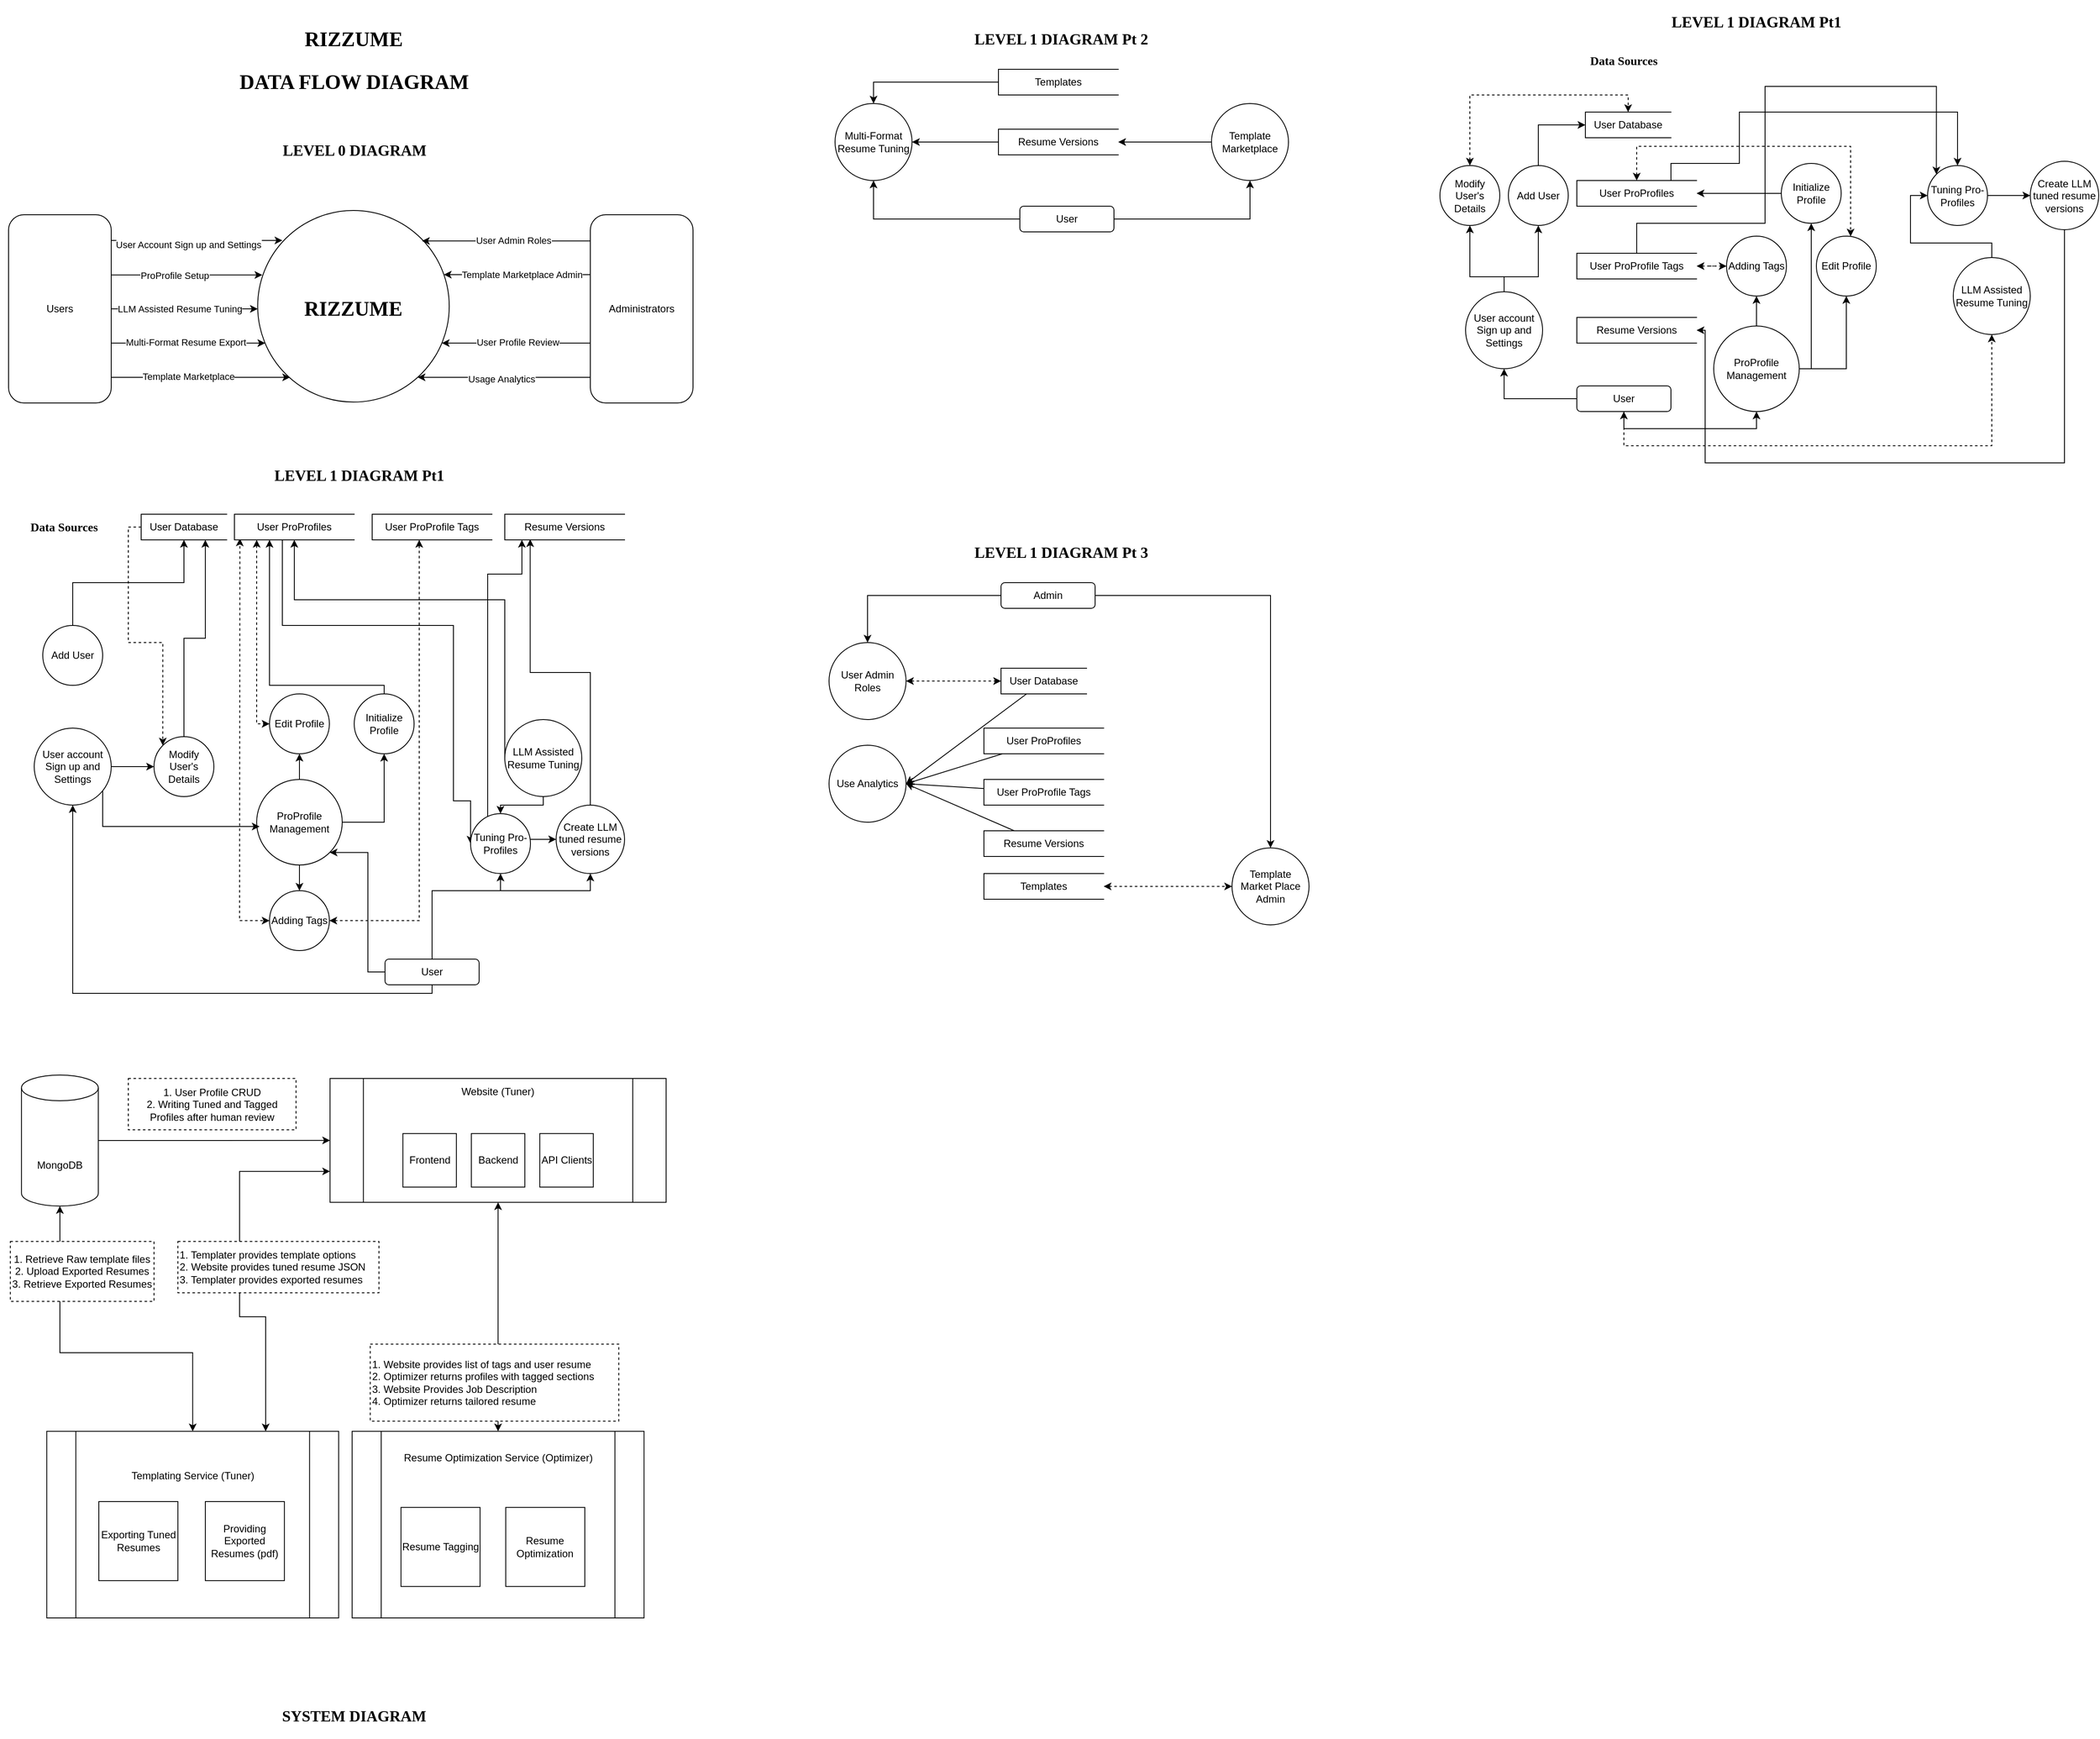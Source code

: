 <mxfile version="26.2.1">
  <diagram name="Page-1" id="mKPKOX54xG1sVrPRqSOk">
    <mxGraphModel dx="1519" dy="786" grid="1" gridSize="10" guides="1" tooltips="1" connect="1" arrows="1" fold="1" page="1" pageScale="1" pageWidth="827" pageHeight="1169" background="none" math="0" shadow="0">
      <root>
        <mxCell id="0" />
        <mxCell id="1" parent="0" />
        <mxCell id="oXPiVWxlWM9DNFQVzROF-1" value="&lt;h2&gt;LEVEL 0 DIAGRAM&lt;/h2&gt;" style="text;html=1;align=center;verticalAlign=middle;whiteSpace=wrap;rounded=0;fontFamily=Lucida Console;" parent="1" vertex="1">
          <mxGeometry x="308.5" y="160" width="211" height="30" as="geometry" />
        </mxCell>
        <mxCell id="oXPiVWxlWM9DNFQVzROF-2" value="&lt;h1&gt;RIZZUME&lt;/h1&gt;" style="text;html=1;align=center;verticalAlign=middle;whiteSpace=wrap;rounded=0;fontFamily=Lucida Console;" parent="1" vertex="1">
          <mxGeometry x="308" y="30" width="211" height="30" as="geometry" />
        </mxCell>
        <mxCell id="oXPiVWxlWM9DNFQVzROF-3" value="&lt;h1&gt;DATA FLOW DIAGRAM&lt;/h1&gt;" style="text;html=1;align=center;verticalAlign=middle;whiteSpace=wrap;rounded=0;fontFamily=Lucida Console;" parent="1" vertex="1">
          <mxGeometry x="278" y="80" width="272" height="30" as="geometry" />
        </mxCell>
        <mxCell id="oXPiVWxlWM9DNFQVzROF-6" value="" style="group" parent="1" vertex="1" connectable="0">
          <mxGeometry x="300" y="245" width="250" height="230" as="geometry" />
        </mxCell>
        <mxCell id="oXPiVWxlWM9DNFQVzROF-5" value="" style="ellipse;whiteSpace=wrap;html=1;aspect=fixed;" parent="oXPiVWxlWM9DNFQVzROF-6" vertex="1">
          <mxGeometry x="1.185" width="223.886" height="223.886" as="geometry" />
        </mxCell>
        <mxCell id="oXPiVWxlWM9DNFQVzROF-4" value="&lt;h1&gt;RIZZUME&lt;/h1&gt;" style="text;html=1;align=center;verticalAlign=middle;whiteSpace=wrap;rounded=0;fontFamily=Lucida Console;" parent="oXPiVWxlWM9DNFQVzROF-6" vertex="1">
          <mxGeometry x="57.19" y="98.57" width="111.87" height="32.86" as="geometry" />
        </mxCell>
        <mxCell id="oXPiVWxlWM9DNFQVzROF-27" style="edgeStyle=orthogonalEdgeStyle;rounded=0;orthogonalLoop=1;jettySize=auto;html=1;" parent="1" source="oXPiVWxlWM9DNFQVzROF-7" edge="1">
          <mxGeometry relative="1" as="geometry">
            <mxPoint x="310" y="400" as="targetPoint" />
            <Array as="points">
              <mxPoint x="130" y="400" />
              <mxPoint x="130" y="400" />
            </Array>
          </mxGeometry>
        </mxCell>
        <mxCell id="oXPiVWxlWM9DNFQVzROF-48" value="Multi-Format Resume Export" style="edgeLabel;html=1;align=center;verticalAlign=middle;resizable=0;points=[];" parent="oXPiVWxlWM9DNFQVzROF-27" vertex="1" connectable="0">
          <mxGeometry x="-0.034" y="1" relative="1" as="geometry">
            <mxPoint as="offset" />
          </mxGeometry>
        </mxCell>
        <mxCell id="oXPiVWxlWM9DNFQVzROF-32" style="edgeStyle=orthogonalEdgeStyle;rounded=0;orthogonalLoop=1;jettySize=auto;html=1;" parent="1" source="oXPiVWxlWM9DNFQVzROF-7" target="oXPiVWxlWM9DNFQVzROF-5" edge="1">
          <mxGeometry relative="1" as="geometry">
            <Array as="points">
              <mxPoint x="260" y="360" />
              <mxPoint x="260" y="360" />
            </Array>
          </mxGeometry>
        </mxCell>
        <mxCell id="oXPiVWxlWM9DNFQVzROF-47" value="LLM Assisted Resume Tuning" style="edgeLabel;html=1;align=center;verticalAlign=middle;resizable=0;points=[];" parent="oXPiVWxlWM9DNFQVzROF-32" vertex="1" connectable="0">
          <mxGeometry x="-0.212" y="-1" relative="1" as="geometry">
            <mxPoint x="12" y="-1" as="offset" />
          </mxGeometry>
        </mxCell>
        <mxCell id="oXPiVWxlWM9DNFQVzROF-34" style="edgeStyle=orthogonalEdgeStyle;rounded=0;orthogonalLoop=1;jettySize=auto;html=1;entryX=0.024;entryY=0.337;entryDx=0;entryDy=0;entryPerimeter=0;" parent="1" source="oXPiVWxlWM9DNFQVzROF-7" target="oXPiVWxlWM9DNFQVzROF-5" edge="1">
          <mxGeometry relative="1" as="geometry">
            <mxPoint x="300" y="360" as="targetPoint" />
            <Array as="points">
              <mxPoint x="307" y="320" />
            </Array>
          </mxGeometry>
        </mxCell>
        <mxCell id="oXPiVWxlWM9DNFQVzROF-46" value="ProProfile Setup" style="edgeLabel;html=1;align=center;verticalAlign=middle;resizable=0;points=[];" parent="oXPiVWxlWM9DNFQVzROF-34" vertex="1" connectable="0">
          <mxGeometry x="-0.163" relative="1" as="geometry">
            <mxPoint as="offset" />
          </mxGeometry>
        </mxCell>
        <mxCell id="oXPiVWxlWM9DNFQVzROF-35" style="edgeStyle=orthogonalEdgeStyle;rounded=0;orthogonalLoop=1;jettySize=auto;html=1;" parent="1" source="oXPiVWxlWM9DNFQVzROF-7" edge="1">
          <mxGeometry relative="1" as="geometry">
            <mxPoint x="330" y="280" as="targetPoint" />
            <Array as="points">
              <mxPoint x="130" y="280" />
              <mxPoint x="130" y="280" />
            </Array>
          </mxGeometry>
        </mxCell>
        <mxCell id="oXPiVWxlWM9DNFQVzROF-45" value="&lt;div&gt;&lt;br&gt;&lt;/div&gt;User Account Sign up and Settings" style="edgeLabel;html=1;align=center;verticalAlign=middle;resizable=0;points=[];" parent="oXPiVWxlWM9DNFQVzROF-35" vertex="1" connectable="0">
          <mxGeometry x="-0.313" y="2" relative="1" as="geometry">
            <mxPoint x="21" as="offset" />
          </mxGeometry>
        </mxCell>
        <mxCell id="oXPiVWxlWM9DNFQVzROF-7" value="Users" style="rounded=1;whiteSpace=wrap;html=1;" parent="1" vertex="1">
          <mxGeometry x="10" y="250" width="120" height="220" as="geometry" />
        </mxCell>
        <mxCell id="oXPiVWxlWM9DNFQVzROF-37" style="edgeStyle=orthogonalEdgeStyle;rounded=0;orthogonalLoop=1;jettySize=auto;html=1;" parent="1" source="oXPiVWxlWM9DNFQVzROF-8" target="oXPiVWxlWM9DNFQVzROF-5" edge="1">
          <mxGeometry relative="1" as="geometry">
            <Array as="points">
              <mxPoint x="610" y="440" />
              <mxPoint x="610" y="440" />
            </Array>
          </mxGeometry>
        </mxCell>
        <mxCell id="oXPiVWxlWM9DNFQVzROF-52" value="Usage Analytics" style="edgeLabel;html=1;align=center;verticalAlign=middle;resizable=0;points=[];" parent="oXPiVWxlWM9DNFQVzROF-37" vertex="1" connectable="0">
          <mxGeometry x="0.029" y="2" relative="1" as="geometry">
            <mxPoint as="offset" />
          </mxGeometry>
        </mxCell>
        <mxCell id="oXPiVWxlWM9DNFQVzROF-38" style="edgeStyle=orthogonalEdgeStyle;rounded=0;orthogonalLoop=1;jettySize=auto;html=1;" parent="1" source="oXPiVWxlWM9DNFQVzROF-8" target="oXPiVWxlWM9DNFQVzROF-5" edge="1">
          <mxGeometry relative="1" as="geometry">
            <Array as="points">
              <mxPoint x="580" y="320" />
              <mxPoint x="580" y="320" />
            </Array>
          </mxGeometry>
        </mxCell>
        <mxCell id="oXPiVWxlWM9DNFQVzROF-51" value="Template Marketplace Admin" style="edgeLabel;html=1;align=center;verticalAlign=middle;resizable=0;points=[];" parent="oXPiVWxlWM9DNFQVzROF-38" vertex="1" connectable="0">
          <mxGeometry x="0.086" relative="1" as="geometry">
            <mxPoint x="13" as="offset" />
          </mxGeometry>
        </mxCell>
        <mxCell id="oXPiVWxlWM9DNFQVzROF-39" style="edgeStyle=orthogonalEdgeStyle;rounded=0;orthogonalLoop=1;jettySize=auto;html=1;" parent="1" source="oXPiVWxlWM9DNFQVzROF-8" target="oXPiVWxlWM9DNFQVzROF-5" edge="1">
          <mxGeometry relative="1" as="geometry">
            <Array as="points">
              <mxPoint x="580" y="400" />
              <mxPoint x="580" y="400" />
            </Array>
          </mxGeometry>
        </mxCell>
        <mxCell id="oXPiVWxlWM9DNFQVzROF-53" value="User Profile Review" style="edgeLabel;html=1;align=center;verticalAlign=middle;resizable=0;points=[];" parent="oXPiVWxlWM9DNFQVzROF-39" vertex="1" connectable="0">
          <mxGeometry x="-0.022" y="-1" relative="1" as="geometry">
            <mxPoint as="offset" />
          </mxGeometry>
        </mxCell>
        <mxCell id="oXPiVWxlWM9DNFQVzROF-42" style="edgeStyle=orthogonalEdgeStyle;rounded=0;orthogonalLoop=1;jettySize=auto;html=1;entryX=0.858;entryY=0.159;entryDx=0;entryDy=0;entryPerimeter=0;" parent="1" source="oXPiVWxlWM9DNFQVzROF-8" target="oXPiVWxlWM9DNFQVzROF-5" edge="1">
          <mxGeometry relative="1" as="geometry">
            <Array as="points">
              <mxPoint x="583" y="281" />
            </Array>
          </mxGeometry>
        </mxCell>
        <mxCell id="oXPiVWxlWM9DNFQVzROF-50" value="User Admin Roles" style="edgeLabel;html=1;align=center;verticalAlign=middle;resizable=0;points=[];" parent="oXPiVWxlWM9DNFQVzROF-42" vertex="1" connectable="0">
          <mxGeometry x="-0.086" y="-1" relative="1" as="geometry">
            <mxPoint as="offset" />
          </mxGeometry>
        </mxCell>
        <mxCell id="oXPiVWxlWM9DNFQVzROF-8" value="Administrators" style="rounded=1;whiteSpace=wrap;html=1;" parent="1" vertex="1">
          <mxGeometry x="690" y="250" width="120" height="220" as="geometry" />
        </mxCell>
        <mxCell id="oXPiVWxlWM9DNFQVzROF-44" style="edgeStyle=orthogonalEdgeStyle;rounded=0;orthogonalLoop=1;jettySize=auto;html=1;entryX=0.169;entryY=0.871;entryDx=0;entryDy=0;entryPerimeter=0;" parent="1" source="oXPiVWxlWM9DNFQVzROF-7" target="oXPiVWxlWM9DNFQVzROF-5" edge="1">
          <mxGeometry relative="1" as="geometry">
            <Array as="points">
              <mxPoint x="130" y="440" />
              <mxPoint x="130" y="440" />
            </Array>
          </mxGeometry>
        </mxCell>
        <mxCell id="oXPiVWxlWM9DNFQVzROF-49" value="Template Marketplace" style="edgeLabel;html=1;align=center;verticalAlign=middle;resizable=0;points=[];" parent="oXPiVWxlWM9DNFQVzROF-44" vertex="1" connectable="0">
          <mxGeometry x="-0.146" y="1" relative="1" as="geometry">
            <mxPoint as="offset" />
          </mxGeometry>
        </mxCell>
        <mxCell id="oXPiVWxlWM9DNFQVzROF-54" value="&lt;h2&gt;LEVEL 1 DIAGRAM Pt1&lt;/h2&gt;" style="text;html=1;align=center;verticalAlign=middle;whiteSpace=wrap;rounded=0;fontFamily=Lucida Console;" parent="1" vertex="1">
          <mxGeometry x="300" y="540" width="240" height="30" as="geometry" />
        </mxCell>
        <mxCell id="iDiEvsZZlQ8KxW4KMv1J-35" style="edgeStyle=orthogonalEdgeStyle;rounded=0;orthogonalLoop=1;jettySize=auto;html=1;entryX=0;entryY=0;entryDx=0;entryDy=0;dashed=1;" parent="1" source="iDiEvsZZlQ8KxW4KMv1J-4" target="iDiEvsZZlQ8KxW4KMv1J-31" edge="1">
          <mxGeometry relative="1" as="geometry">
            <Array as="points">
              <mxPoint x="150" y="615" />
              <mxPoint x="150" y="750" />
              <mxPoint x="190" y="750" />
            </Array>
          </mxGeometry>
        </mxCell>
        <mxCell id="iDiEvsZZlQ8KxW4KMv1J-4" value="User Database" style="html=1;dashed=0;whiteSpace=wrap;shape=partialRectangle;right=0;" parent="1" vertex="1">
          <mxGeometry x="165" y="600" width="100" height="30" as="geometry" />
        </mxCell>
        <mxCell id="iDiEvsZZlQ8KxW4KMv1J-45" style="edgeStyle=orthogonalEdgeStyle;rounded=0;orthogonalLoop=1;jettySize=auto;html=1;startArrow=classic;startFill=1;dashed=1;" parent="1" source="iDiEvsZZlQ8KxW4KMv1J-5" target="iDiEvsZZlQ8KxW4KMv1J-41" edge="1">
          <mxGeometry relative="1" as="geometry">
            <Array as="points">
              <mxPoint x="300" y="845" />
            </Array>
          </mxGeometry>
        </mxCell>
        <mxCell id="iDiEvsZZlQ8KxW4KMv1J-52" style="edgeStyle=orthogonalEdgeStyle;rounded=0;orthogonalLoop=1;jettySize=auto;html=1;entryX=0;entryY=0.5;entryDx=0;entryDy=0;dashed=1;exitX=0.046;exitY=0.946;exitDx=0;exitDy=0;exitPerimeter=0;startArrow=classic;startFill=1;" parent="1" source="iDiEvsZZlQ8KxW4KMv1J-5" target="iDiEvsZZlQ8KxW4KMv1J-49" edge="1">
          <mxGeometry relative="1" as="geometry">
            <mxPoint x="299.68" y="630.0" as="sourcePoint" />
            <mxPoint x="325" y="1073.8" as="targetPoint" />
            <Array as="points">
              <mxPoint x="280" y="630" />
              <mxPoint x="280" y="1075" />
            </Array>
          </mxGeometry>
        </mxCell>
        <mxCell id="iDiEvsZZlQ8KxW4KMv1J-62" style="edgeStyle=orthogonalEdgeStyle;rounded=0;orthogonalLoop=1;jettySize=auto;html=1;entryX=0;entryY=0.5;entryDx=0;entryDy=0;startArrow=none;startFill=0;" parent="1" source="iDiEvsZZlQ8KxW4KMv1J-5" target="iDiEvsZZlQ8KxW4KMv1J-54" edge="1">
          <mxGeometry relative="1" as="geometry">
            <Array as="points">
              <mxPoint x="330" y="730" />
              <mxPoint x="530" y="730" />
              <mxPoint x="530" y="935" />
            </Array>
          </mxGeometry>
        </mxCell>
        <mxCell id="iDiEvsZZlQ8KxW4KMv1J-5" value="User ProProfiles" style="html=1;dashed=0;whiteSpace=wrap;shape=partialRectangle;right=0;" parent="1" vertex="1">
          <mxGeometry x="274" y="600" width="140" height="30" as="geometry" />
        </mxCell>
        <mxCell id="iDiEvsZZlQ8KxW4KMv1J-6" value="Resume Versions" style="html=1;dashed=0;whiteSpace=wrap;shape=partialRectangle;right=0;" parent="1" vertex="1">
          <mxGeometry x="590" y="600" width="140" height="30" as="geometry" />
        </mxCell>
        <mxCell id="iDiEvsZZlQ8KxW4KMv1J-83" style="edgeStyle=orthogonalEdgeStyle;rounded=0;orthogonalLoop=1;jettySize=auto;html=1;entryX=0.5;entryY=0;entryDx=0;entryDy=0;" parent="1" source="iDiEvsZZlQ8KxW4KMv1J-7" target="iDiEvsZZlQ8KxW4KMv1J-12" edge="1">
          <mxGeometry relative="1" as="geometry" />
        </mxCell>
        <mxCell id="iDiEvsZZlQ8KxW4KMv1J-7" value="Templates" style="html=1;dashed=0;whiteSpace=wrap;shape=partialRectangle;right=0;" parent="1" vertex="1">
          <mxGeometry x="1167" y="80" width="140" height="30" as="geometry" />
        </mxCell>
        <mxCell id="iDiEvsZZlQ8KxW4KMv1J-8" value="&lt;h3&gt;&lt;font face=&quot;Lucida Console&quot;&gt;Data Sources&lt;/font&gt;&lt;/h3&gt;" style="text;html=1;align=center;verticalAlign=middle;whiteSpace=wrap;rounded=0;" parent="1" vertex="1">
          <mxGeometry y="585" width="150" height="60" as="geometry" />
        </mxCell>
        <mxCell id="iDiEvsZZlQ8KxW4KMv1J-34" style="edgeStyle=orthogonalEdgeStyle;rounded=0;orthogonalLoop=1;jettySize=auto;html=1;entryX=0;entryY=0.5;entryDx=0;entryDy=0;" parent="1" source="iDiEvsZZlQ8KxW4KMv1J-9" target="iDiEvsZZlQ8KxW4KMv1J-31" edge="1">
          <mxGeometry relative="1" as="geometry" />
        </mxCell>
        <mxCell id="iDiEvsZZlQ8KxW4KMv1J-9" value="User account Sign up and Settings" style="ellipse;whiteSpace=wrap;html=1;aspect=fixed;" parent="1" vertex="1">
          <mxGeometry x="40" y="850" width="90" height="90" as="geometry" />
        </mxCell>
        <mxCell id="iDiEvsZZlQ8KxW4KMv1J-43" style="edgeStyle=orthogonalEdgeStyle;rounded=0;orthogonalLoop=1;jettySize=auto;html=1;entryX=0.5;entryY=1;entryDx=0;entryDy=0;" parent="1" source="iDiEvsZZlQ8KxW4KMv1J-10" target="iDiEvsZZlQ8KxW4KMv1J-41" edge="1">
          <mxGeometry relative="1" as="geometry" />
        </mxCell>
        <mxCell id="iDiEvsZZlQ8KxW4KMv1J-44" style="edgeStyle=orthogonalEdgeStyle;rounded=0;orthogonalLoop=1;jettySize=auto;html=1;entryX=0.5;entryY=1;entryDx=0;entryDy=0;" parent="1" source="iDiEvsZZlQ8KxW4KMv1J-10" target="iDiEvsZZlQ8KxW4KMv1J-42" edge="1">
          <mxGeometry relative="1" as="geometry" />
        </mxCell>
        <mxCell id="iDiEvsZZlQ8KxW4KMv1J-50" style="edgeStyle=orthogonalEdgeStyle;rounded=0;orthogonalLoop=1;jettySize=auto;html=1;entryX=0.5;entryY=0;entryDx=0;entryDy=0;" parent="1" source="iDiEvsZZlQ8KxW4KMv1J-10" target="iDiEvsZZlQ8KxW4KMv1J-49" edge="1">
          <mxGeometry relative="1" as="geometry" />
        </mxCell>
        <mxCell id="iDiEvsZZlQ8KxW4KMv1J-10" value="ProProfile Management" style="ellipse;whiteSpace=wrap;html=1;aspect=fixed;" parent="1" vertex="1">
          <mxGeometry x="300" y="910" width="100" height="100" as="geometry" />
        </mxCell>
        <mxCell id="iDiEvsZZlQ8KxW4KMv1J-60" style="edgeStyle=orthogonalEdgeStyle;rounded=0;orthogonalLoop=1;jettySize=auto;html=1;" parent="1" source="iDiEvsZZlQ8KxW4KMv1J-11" target="iDiEvsZZlQ8KxW4KMv1J-54" edge="1">
          <mxGeometry relative="1" as="geometry">
            <Array as="points">
              <mxPoint x="635" y="940" />
              <mxPoint x="585" y="940" />
            </Array>
          </mxGeometry>
        </mxCell>
        <mxCell id="iDiEvsZZlQ8KxW4KMv1J-11" value="LLM Assisted Resume Tuning" style="ellipse;whiteSpace=wrap;html=1;aspect=fixed;" parent="1" vertex="1">
          <mxGeometry x="590" y="840" width="90" height="90" as="geometry" />
        </mxCell>
        <mxCell id="iDiEvsZZlQ8KxW4KMv1J-12" value="Multi-Format Resume Tuning" style="ellipse;whiteSpace=wrap;html=1;aspect=fixed;" parent="1" vertex="1">
          <mxGeometry x="976" y="120" width="90" height="90" as="geometry" />
        </mxCell>
        <mxCell id="iDiEvsZZlQ8KxW4KMv1J-13" value="Template Marketplace" style="ellipse;whiteSpace=wrap;html=1;aspect=fixed;" parent="1" vertex="1">
          <mxGeometry x="1416" y="120" width="90" height="90" as="geometry" />
        </mxCell>
        <mxCell id="iDiEvsZZlQ8KxW4KMv1J-29" style="edgeStyle=orthogonalEdgeStyle;rounded=0;orthogonalLoop=1;jettySize=auto;html=1;entryX=0.5;entryY=1;entryDx=0;entryDy=0;" parent="1" source="iDiEvsZZlQ8KxW4KMv1J-14" target="iDiEvsZZlQ8KxW4KMv1J-9" edge="1">
          <mxGeometry relative="1" as="geometry">
            <Array as="points">
              <mxPoint x="505" y="1160" />
              <mxPoint x="85" y="1160" />
            </Array>
          </mxGeometry>
        </mxCell>
        <mxCell id="iDiEvsZZlQ8KxW4KMv1J-56" style="edgeStyle=orthogonalEdgeStyle;rounded=0;orthogonalLoop=1;jettySize=auto;html=1;entryX=1;entryY=1;entryDx=0;entryDy=0;" parent="1" source="iDiEvsZZlQ8KxW4KMv1J-14" target="iDiEvsZZlQ8KxW4KMv1J-10" edge="1">
          <mxGeometry relative="1" as="geometry">
            <Array as="points">
              <mxPoint x="430" y="1135" />
              <mxPoint x="430" y="995" />
            </Array>
          </mxGeometry>
        </mxCell>
        <mxCell id="iDiEvsZZlQ8KxW4KMv1J-57" style="edgeStyle=orthogonalEdgeStyle;rounded=0;orthogonalLoop=1;jettySize=auto;html=1;entryX=0.5;entryY=1;entryDx=0;entryDy=0;" parent="1" source="iDiEvsZZlQ8KxW4KMv1J-14" target="iDiEvsZZlQ8KxW4KMv1J-54" edge="1">
          <mxGeometry relative="1" as="geometry">
            <Array as="points">
              <mxPoint x="505" y="1040" />
              <mxPoint x="585" y="1040" />
            </Array>
          </mxGeometry>
        </mxCell>
        <mxCell id="iDiEvsZZlQ8KxW4KMv1J-58" style="edgeStyle=orthogonalEdgeStyle;rounded=0;orthogonalLoop=1;jettySize=auto;html=1;entryX=0.5;entryY=1;entryDx=0;entryDy=0;" parent="1" source="iDiEvsZZlQ8KxW4KMv1J-14" target="iDiEvsZZlQ8KxW4KMv1J-55" edge="1">
          <mxGeometry relative="1" as="geometry">
            <Array as="points">
              <mxPoint x="505" y="1040" />
              <mxPoint x="690" y="1040" />
            </Array>
          </mxGeometry>
        </mxCell>
        <mxCell id="iDiEvsZZlQ8KxW4KMv1J-14" value="User" style="rounded=1;whiteSpace=wrap;html=1;" parent="1" vertex="1">
          <mxGeometry x="450" y="1120" width="110" height="30" as="geometry" />
        </mxCell>
        <mxCell id="iDiEvsZZlQ8KxW4KMv1J-33" style="edgeStyle=orthogonalEdgeStyle;rounded=0;orthogonalLoop=1;jettySize=auto;html=1;" parent="1" source="iDiEvsZZlQ8KxW4KMv1J-30" target="iDiEvsZZlQ8KxW4KMv1J-4" edge="1">
          <mxGeometry relative="1" as="geometry">
            <Array as="points">
              <mxPoint x="85" y="680" />
              <mxPoint x="215" y="680" />
            </Array>
          </mxGeometry>
        </mxCell>
        <mxCell id="iDiEvsZZlQ8KxW4KMv1J-30" value="Add User" style="ellipse;whiteSpace=wrap;html=1;aspect=fixed;" parent="1" vertex="1">
          <mxGeometry x="50" y="730" width="70" height="70" as="geometry" />
        </mxCell>
        <mxCell id="iDiEvsZZlQ8KxW4KMv1J-36" style="edgeStyle=orthogonalEdgeStyle;rounded=0;orthogonalLoop=1;jettySize=auto;html=1;entryX=0.75;entryY=1;entryDx=0;entryDy=0;" parent="1" source="iDiEvsZZlQ8KxW4KMv1J-31" target="iDiEvsZZlQ8KxW4KMv1J-4" edge="1">
          <mxGeometry relative="1" as="geometry" />
        </mxCell>
        <mxCell id="iDiEvsZZlQ8KxW4KMv1J-31" value="Modify User&#39;s Details" style="ellipse;whiteSpace=wrap;html=1;aspect=fixed;" parent="1" vertex="1">
          <mxGeometry x="180" y="860" width="70" height="70" as="geometry" />
        </mxCell>
        <mxCell id="iDiEvsZZlQ8KxW4KMv1J-40" style="edgeStyle=orthogonalEdgeStyle;rounded=0;orthogonalLoop=1;jettySize=auto;html=1;entryX=0.034;entryY=0.55;entryDx=0;entryDy=0;entryPerimeter=0;" parent="1" source="iDiEvsZZlQ8KxW4KMv1J-9" target="iDiEvsZZlQ8KxW4KMv1J-10" edge="1">
          <mxGeometry relative="1" as="geometry">
            <Array as="points">
              <mxPoint x="120" y="965" />
            </Array>
          </mxGeometry>
        </mxCell>
        <mxCell id="iDiEvsZZlQ8KxW4KMv1J-41" value="Edit Profile" style="ellipse;whiteSpace=wrap;html=1;aspect=fixed;" parent="1" vertex="1">
          <mxGeometry x="315" y="810" width="70" height="70" as="geometry" />
        </mxCell>
        <mxCell id="iDiEvsZZlQ8KxW4KMv1J-42" value="Initialize Profile" style="ellipse;whiteSpace=wrap;html=1;aspect=fixed;" parent="1" vertex="1">
          <mxGeometry x="414" y="810" width="70" height="70" as="geometry" />
        </mxCell>
        <mxCell id="iDiEvsZZlQ8KxW4KMv1J-48" value="User ProProfile Tags" style="html=1;dashed=0;whiteSpace=wrap;shape=partialRectangle;right=0;" parent="1" vertex="1">
          <mxGeometry x="435" y="600" width="140" height="30" as="geometry" />
        </mxCell>
        <mxCell id="iDiEvsZZlQ8KxW4KMv1J-51" style="edgeStyle=orthogonalEdgeStyle;rounded=0;orthogonalLoop=1;jettySize=auto;html=1;startArrow=classic;startFill=1;endArrow=classic;endFill=1;dashed=1;" parent="1" source="iDiEvsZZlQ8KxW4KMv1J-49" target="iDiEvsZZlQ8KxW4KMv1J-48" edge="1">
          <mxGeometry relative="1" as="geometry">
            <Array as="points">
              <mxPoint x="490" y="1075" />
            </Array>
          </mxGeometry>
        </mxCell>
        <mxCell id="iDiEvsZZlQ8KxW4KMv1J-49" value="Adding Tags" style="ellipse;whiteSpace=wrap;html=1;aspect=fixed;" parent="1" vertex="1">
          <mxGeometry x="315" y="1040" width="70" height="70" as="geometry" />
        </mxCell>
        <mxCell id="iDiEvsZZlQ8KxW4KMv1J-68" style="edgeStyle=orthogonalEdgeStyle;rounded=0;orthogonalLoop=1;jettySize=auto;html=1;" parent="1" source="iDiEvsZZlQ8KxW4KMv1J-54" edge="1">
          <mxGeometry relative="1" as="geometry">
            <mxPoint x="610" y="630" as="targetPoint" />
            <Array as="points">
              <mxPoint x="570" y="670" />
              <mxPoint x="610" y="670" />
              <mxPoint x="610" y="630" />
            </Array>
          </mxGeometry>
        </mxCell>
        <mxCell id="iDiEvsZZlQ8KxW4KMv1J-71" style="edgeStyle=orthogonalEdgeStyle;rounded=0;orthogonalLoop=1;jettySize=auto;html=1;entryX=0;entryY=0.5;entryDx=0;entryDy=0;" parent="1" source="iDiEvsZZlQ8KxW4KMv1J-54" target="iDiEvsZZlQ8KxW4KMv1J-55" edge="1">
          <mxGeometry relative="1" as="geometry">
            <Array as="points">
              <mxPoint x="630" y="980" />
              <mxPoint x="630" y="980" />
            </Array>
          </mxGeometry>
        </mxCell>
        <mxCell id="iDiEvsZZlQ8KxW4KMv1J-54" value="Tuning Pro-Profiles" style="ellipse;whiteSpace=wrap;html=1;aspect=fixed;" parent="1" vertex="1">
          <mxGeometry x="550" y="950" width="70" height="70" as="geometry" />
        </mxCell>
        <mxCell id="iDiEvsZZlQ8KxW4KMv1J-55" value="Create LLM tuned resume versions" style="ellipse;whiteSpace=wrap;html=1;aspect=fixed;" parent="1" vertex="1">
          <mxGeometry x="650" y="940" width="80" height="80" as="geometry" />
        </mxCell>
        <mxCell id="iDiEvsZZlQ8KxW4KMv1J-59" style="edgeStyle=orthogonalEdgeStyle;rounded=0;orthogonalLoop=1;jettySize=auto;html=1;entryX=0.5;entryY=1;entryDx=0;entryDy=0;" parent="1" source="iDiEvsZZlQ8KxW4KMv1J-11" target="iDiEvsZZlQ8KxW4KMv1J-5" edge="1">
          <mxGeometry relative="1" as="geometry">
            <Array as="points">
              <mxPoint x="590" y="700" />
              <mxPoint x="344" y="700" />
            </Array>
          </mxGeometry>
        </mxCell>
        <mxCell id="iDiEvsZZlQ8KxW4KMv1J-64" style="edgeStyle=orthogonalEdgeStyle;rounded=0;orthogonalLoop=1;jettySize=auto;html=1;entryX=0.189;entryY=1.016;entryDx=0;entryDy=0;entryPerimeter=0;exitX=0.5;exitY=0;exitDx=0;exitDy=0;" parent="1" source="iDiEvsZZlQ8KxW4KMv1J-42" edge="1">
          <mxGeometry relative="1" as="geometry">
            <mxPoint x="463.54" y="809.52" as="sourcePoint" />
            <mxPoint x="315.0" y="630" as="targetPoint" />
            <Array as="points">
              <mxPoint x="449" y="800" />
              <mxPoint x="315" y="800" />
            </Array>
          </mxGeometry>
        </mxCell>
        <mxCell id="iDiEvsZZlQ8KxW4KMv1J-74" style="edgeStyle=orthogonalEdgeStyle;rounded=0;orthogonalLoop=1;jettySize=auto;html=1;entryX=0.212;entryY=0.976;entryDx=0;entryDy=0;entryPerimeter=0;" parent="1" source="iDiEvsZZlQ8KxW4KMv1J-55" target="iDiEvsZZlQ8KxW4KMv1J-6" edge="1">
          <mxGeometry relative="1" as="geometry" />
        </mxCell>
        <mxCell id="iDiEvsZZlQ8KxW4KMv1J-82" style="edgeStyle=orthogonalEdgeStyle;rounded=0;orthogonalLoop=1;jettySize=auto;html=1;exitX=0;exitY=0.5;exitDx=0;exitDy=0;" parent="1" source="iDiEvsZZlQ8KxW4KMv1J-78" target="iDiEvsZZlQ8KxW4KMv1J-12" edge="1">
          <mxGeometry relative="1" as="geometry" />
        </mxCell>
        <mxCell id="iDiEvsZZlQ8KxW4KMv1J-78" value="Resume Versions" style="html=1;dashed=0;whiteSpace=wrap;shape=partialRectangle;right=0;" parent="1" vertex="1">
          <mxGeometry x="1167" y="150" width="140" height="30" as="geometry" />
        </mxCell>
        <mxCell id="iDiEvsZZlQ8KxW4KMv1J-85" style="edgeStyle=orthogonalEdgeStyle;rounded=0;orthogonalLoop=1;jettySize=auto;html=1;entryX=0.5;entryY=1;entryDx=0;entryDy=0;" parent="1" source="iDiEvsZZlQ8KxW4KMv1J-80" target="iDiEvsZZlQ8KxW4KMv1J-13" edge="1">
          <mxGeometry relative="1" as="geometry" />
        </mxCell>
        <mxCell id="iDiEvsZZlQ8KxW4KMv1J-86" style="edgeStyle=orthogonalEdgeStyle;rounded=0;orthogonalLoop=1;jettySize=auto;html=1;" parent="1" source="iDiEvsZZlQ8KxW4KMv1J-80" target="iDiEvsZZlQ8KxW4KMv1J-12" edge="1">
          <mxGeometry relative="1" as="geometry" />
        </mxCell>
        <mxCell id="iDiEvsZZlQ8KxW4KMv1J-80" value="User" style="rounded=1;whiteSpace=wrap;html=1;" parent="1" vertex="1">
          <mxGeometry x="1192" y="240" width="110" height="30" as="geometry" />
        </mxCell>
        <mxCell id="iDiEvsZZlQ8KxW4KMv1J-84" style="edgeStyle=orthogonalEdgeStyle;rounded=0;orthogonalLoop=1;jettySize=auto;html=1;entryX=1;entryY=0.5;entryDx=0;entryDy=0;" parent="1" source="iDiEvsZZlQ8KxW4KMv1J-13" target="iDiEvsZZlQ8KxW4KMv1J-78" edge="1">
          <mxGeometry relative="1" as="geometry">
            <mxPoint x="1291" y="190" as="targetPoint" />
          </mxGeometry>
        </mxCell>
        <mxCell id="iDiEvsZZlQ8KxW4KMv1J-119" style="edgeStyle=orthogonalEdgeStyle;rounded=0;orthogonalLoop=1;jettySize=auto;html=1;entryX=0.5;entryY=0;entryDx=0;entryDy=0;" parent="1" source="iDiEvsZZlQ8KxW4KMv1J-88" target="iDiEvsZZlQ8KxW4KMv1J-94" edge="1">
          <mxGeometry relative="1" as="geometry" />
        </mxCell>
        <mxCell id="iDiEvsZZlQ8KxW4KMv1J-128" style="edgeStyle=orthogonalEdgeStyle;rounded=0;orthogonalLoop=1;jettySize=auto;html=1;entryX=0.5;entryY=0;entryDx=0;entryDy=0;" parent="1" source="iDiEvsZZlQ8KxW4KMv1J-88" target="iDiEvsZZlQ8KxW4KMv1J-97" edge="1">
          <mxGeometry relative="1" as="geometry" />
        </mxCell>
        <mxCell id="iDiEvsZZlQ8KxW4KMv1J-88" value="Admin" style="rounded=1;whiteSpace=wrap;html=1;" parent="1" vertex="1">
          <mxGeometry x="1170" y="680" width="110" height="30" as="geometry" />
        </mxCell>
        <mxCell id="iDiEvsZZlQ8KxW4KMv1J-124" style="rounded=0;orthogonalLoop=1;jettySize=auto;html=1;entryX=1;entryY=0.5;entryDx=0;entryDy=0;" parent="1" source="iDiEvsZZlQ8KxW4KMv1J-89" target="iDiEvsZZlQ8KxW4KMv1J-99" edge="1">
          <mxGeometry relative="1" as="geometry" />
        </mxCell>
        <mxCell id="iDiEvsZZlQ8KxW4KMv1J-89" value="User Database" style="html=1;dashed=0;whiteSpace=wrap;shape=partialRectangle;right=0;" parent="1" vertex="1">
          <mxGeometry x="1170" y="780" width="100" height="30" as="geometry" />
        </mxCell>
        <mxCell id="iDiEvsZZlQ8KxW4KMv1J-121" style="rounded=0;orthogonalLoop=1;jettySize=auto;html=1;entryX=1;entryY=0.5;entryDx=0;entryDy=0;" parent="1" source="iDiEvsZZlQ8KxW4KMv1J-90" target="iDiEvsZZlQ8KxW4KMv1J-99" edge="1">
          <mxGeometry relative="1" as="geometry" />
        </mxCell>
        <mxCell id="iDiEvsZZlQ8KxW4KMv1J-90" value="User ProProfiles" style="html=1;dashed=0;whiteSpace=wrap;shape=partialRectangle;right=0;" parent="1" vertex="1">
          <mxGeometry x="1150" y="850" width="140" height="30" as="geometry" />
        </mxCell>
        <mxCell id="iDiEvsZZlQ8KxW4KMv1J-123" style="rounded=0;orthogonalLoop=1;jettySize=auto;html=1;entryX=1;entryY=0.5;entryDx=0;entryDy=0;" parent="1" source="iDiEvsZZlQ8KxW4KMv1J-91" target="iDiEvsZZlQ8KxW4KMv1J-99" edge="1">
          <mxGeometry relative="1" as="geometry" />
        </mxCell>
        <mxCell id="iDiEvsZZlQ8KxW4KMv1J-91" value="Resume Versions" style="html=1;dashed=0;whiteSpace=wrap;shape=partialRectangle;right=0;" parent="1" vertex="1">
          <mxGeometry x="1150" y="970" width="140" height="30" as="geometry" />
        </mxCell>
        <mxCell id="iDiEvsZZlQ8KxW4KMv1J-122" style="rounded=0;orthogonalLoop=1;jettySize=auto;html=1;entryX=1;entryY=0.5;entryDx=0;entryDy=0;" parent="1" source="iDiEvsZZlQ8KxW4KMv1J-92" target="iDiEvsZZlQ8KxW4KMv1J-99" edge="1">
          <mxGeometry relative="1" as="geometry" />
        </mxCell>
        <mxCell id="iDiEvsZZlQ8KxW4KMv1J-92" value="User ProProfile Tags" style="html=1;dashed=0;whiteSpace=wrap;shape=partialRectangle;right=0;" parent="1" vertex="1">
          <mxGeometry x="1150" y="910" width="140" height="30" as="geometry" />
        </mxCell>
        <mxCell id="iDiEvsZZlQ8KxW4KMv1J-120" style="edgeStyle=orthogonalEdgeStyle;rounded=0;orthogonalLoop=1;jettySize=auto;html=1;entryX=0;entryY=0.5;entryDx=0;entryDy=0;startArrow=classic;startFill=1;dashed=1;" parent="1" source="iDiEvsZZlQ8KxW4KMv1J-94" target="iDiEvsZZlQ8KxW4KMv1J-89" edge="1">
          <mxGeometry relative="1" as="geometry" />
        </mxCell>
        <mxCell id="iDiEvsZZlQ8KxW4KMv1J-94" value="User Admin Roles" style="ellipse;whiteSpace=wrap;html=1;aspect=fixed;" parent="1" vertex="1">
          <mxGeometry x="969" y="750" width="90" height="90" as="geometry" />
        </mxCell>
        <mxCell id="iDiEvsZZlQ8KxW4KMv1J-97" value="Template Market Place Admin" style="ellipse;whiteSpace=wrap;html=1;aspect=fixed;" parent="1" vertex="1">
          <mxGeometry x="1440" y="990" width="90" height="90" as="geometry" />
        </mxCell>
        <mxCell id="iDiEvsZZlQ8KxW4KMv1J-99" value="Use Analytics" style="ellipse;whiteSpace=wrap;html=1;aspect=fixed;" parent="1" vertex="1">
          <mxGeometry x="969" y="870" width="90" height="90" as="geometry" />
        </mxCell>
        <mxCell id="iDiEvsZZlQ8KxW4KMv1J-114" value="&lt;h2&gt;LEVEL 1 DIAGRAM Pt 2&lt;/h2&gt;" style="text;html=1;align=center;verticalAlign=middle;whiteSpace=wrap;rounded=0;fontFamily=Lucida Console;" parent="1" vertex="1">
          <mxGeometry x="1108" y="30" width="265" height="30" as="geometry" />
        </mxCell>
        <mxCell id="iDiEvsZZlQ8KxW4KMv1J-115" value="&lt;h2&gt;LEVEL 1 DIAGRAM Pt 3&lt;/h2&gt;" style="text;html=1;align=center;verticalAlign=middle;whiteSpace=wrap;rounded=0;fontFamily=Lucida Console;" parent="1" vertex="1">
          <mxGeometry x="1108" y="630" width="265" height="30" as="geometry" />
        </mxCell>
        <mxCell id="iDiEvsZZlQ8KxW4KMv1J-129" style="edgeStyle=orthogonalEdgeStyle;rounded=0;orthogonalLoop=1;jettySize=auto;html=1;dashed=1;startArrow=classic;startFill=1;" parent="1" source="iDiEvsZZlQ8KxW4KMv1J-125" target="iDiEvsZZlQ8KxW4KMv1J-97" edge="1">
          <mxGeometry relative="1" as="geometry" />
        </mxCell>
        <mxCell id="iDiEvsZZlQ8KxW4KMv1J-125" value="Templates" style="html=1;dashed=0;whiteSpace=wrap;shape=partialRectangle;right=0;" parent="1" vertex="1">
          <mxGeometry x="1150" y="1020" width="140" height="30" as="geometry" />
        </mxCell>
        <mxCell id="iDiEvsZZlQ8KxW4KMv1J-171" value="User Database" style="html=1;dashed=0;whiteSpace=wrap;shape=partialRectangle;right=0;" parent="1" vertex="1">
          <mxGeometry x="1853" y="130" width="100" height="30" as="geometry" />
        </mxCell>
        <mxCell id="iDiEvsZZlQ8KxW4KMv1J-199" style="edgeStyle=orthogonalEdgeStyle;rounded=0;orthogonalLoop=1;jettySize=auto;html=1;entryX=0;entryY=0.5;entryDx=0;entryDy=0;endArrow=none;endFill=0;startArrow=classic;startFill=1;" parent="1" source="iDiEvsZZlQ8KxW4KMv1J-172" target="iDiEvsZZlQ8KxW4KMv1J-187" edge="1">
          <mxGeometry relative="1" as="geometry" />
        </mxCell>
        <mxCell id="iDiEvsZZlQ8KxW4KMv1J-202" style="edgeStyle=orthogonalEdgeStyle;rounded=0;orthogonalLoop=1;jettySize=auto;html=1;dashed=1;startArrow=classic;startFill=1;" parent="1" source="iDiEvsZZlQ8KxW4KMv1J-172" target="iDiEvsZZlQ8KxW4KMv1J-186" edge="1">
          <mxGeometry relative="1" as="geometry">
            <Array as="points">
              <mxPoint x="1913" y="170" />
              <mxPoint x="2163" y="170" />
            </Array>
          </mxGeometry>
        </mxCell>
        <mxCell id="iDiEvsZZlQ8KxW4KMv1J-209" style="edgeStyle=orthogonalEdgeStyle;rounded=0;orthogonalLoop=1;jettySize=auto;html=1;" parent="1" source="iDiEvsZZlQ8KxW4KMv1J-172" target="iDiEvsZZlQ8KxW4KMv1J-205" edge="1">
          <mxGeometry relative="1" as="geometry">
            <Array as="points">
              <mxPoint x="1953" y="190" />
              <mxPoint x="2033" y="190" />
              <mxPoint x="2033" y="130" />
              <mxPoint x="2288" y="130" />
            </Array>
          </mxGeometry>
        </mxCell>
        <mxCell id="iDiEvsZZlQ8KxW4KMv1J-172" value="User ProProfiles" style="html=1;dashed=0;whiteSpace=wrap;shape=partialRectangle;right=0;" parent="1" vertex="1">
          <mxGeometry x="1843" y="210" width="140" height="30" as="geometry" />
        </mxCell>
        <mxCell id="iDiEvsZZlQ8KxW4KMv1J-173" value="Resume Versions" style="html=1;dashed=0;whiteSpace=wrap;shape=partialRectangle;right=0;" parent="1" vertex="1">
          <mxGeometry x="1843" y="370" width="140" height="30" as="geometry" />
        </mxCell>
        <mxCell id="iDiEvsZZlQ8KxW4KMv1J-198" value="" style="edgeStyle=orthogonalEdgeStyle;rounded=0;orthogonalLoop=1;jettySize=auto;html=1;dashed=1;startArrow=classic;startFill=1;" parent="1" source="iDiEvsZZlQ8KxW4KMv1J-174" target="iDiEvsZZlQ8KxW4KMv1J-188" edge="1">
          <mxGeometry relative="1" as="geometry" />
        </mxCell>
        <mxCell id="iDiEvsZZlQ8KxW4KMv1J-212" style="edgeStyle=orthogonalEdgeStyle;rounded=0;orthogonalLoop=1;jettySize=auto;html=1;entryX=0;entryY=0;entryDx=0;entryDy=0;" parent="1" source="iDiEvsZZlQ8KxW4KMv1J-174" target="iDiEvsZZlQ8KxW4KMv1J-205" edge="1">
          <mxGeometry relative="1" as="geometry">
            <Array as="points">
              <mxPoint x="1913" y="260" />
              <mxPoint x="2063" y="260" />
              <mxPoint x="2063" y="100" />
              <mxPoint x="2263" y="100" />
            </Array>
          </mxGeometry>
        </mxCell>
        <mxCell id="iDiEvsZZlQ8KxW4KMv1J-174" value="User ProProfile Tags" style="html=1;dashed=0;whiteSpace=wrap;shape=partialRectangle;right=0;" parent="1" vertex="1">
          <mxGeometry x="1843" y="295" width="140" height="30" as="geometry" />
        </mxCell>
        <mxCell id="iDiEvsZZlQ8KxW4KMv1J-176" value="&lt;h3&gt;&lt;font face=&quot;Lucida Console&quot;&gt;Data Sources&lt;/font&gt;&lt;/h3&gt;" style="text;html=1;align=center;verticalAlign=middle;whiteSpace=wrap;rounded=0;" parent="1" vertex="1">
          <mxGeometry x="1823" y="40" width="150" height="60" as="geometry" />
        </mxCell>
        <mxCell id="iDiEvsZZlQ8KxW4KMv1J-190" style="edgeStyle=orthogonalEdgeStyle;rounded=0;orthogonalLoop=1;jettySize=auto;html=1;" parent="1" source="iDiEvsZZlQ8KxW4KMv1J-178" target="iDiEvsZZlQ8KxW4KMv1J-182" edge="1">
          <mxGeometry relative="1" as="geometry" />
        </mxCell>
        <mxCell id="iDiEvsZZlQ8KxW4KMv1J-197" style="edgeStyle=orthogonalEdgeStyle;rounded=0;orthogonalLoop=1;jettySize=auto;html=1;entryX=0.5;entryY=1;entryDx=0;entryDy=0;" parent="1" source="iDiEvsZZlQ8KxW4KMv1J-178" target="iDiEvsZZlQ8KxW4KMv1J-185" edge="1">
          <mxGeometry relative="1" as="geometry">
            <Array as="points">
              <mxPoint x="1898" y="500" />
              <mxPoint x="2053" y="500" />
            </Array>
          </mxGeometry>
        </mxCell>
        <mxCell id="iDiEvsZZlQ8KxW4KMv1J-207" style="edgeStyle=orthogonalEdgeStyle;rounded=0;orthogonalLoop=1;jettySize=auto;html=1;entryX=0.5;entryY=1;entryDx=0;entryDy=0;dashed=1;startArrow=classic;startFill=1;" parent="1" source="iDiEvsZZlQ8KxW4KMv1J-178" target="iDiEvsZZlQ8KxW4KMv1J-204" edge="1">
          <mxGeometry relative="1" as="geometry">
            <Array as="points">
              <mxPoint x="1898" y="520" />
              <mxPoint x="2328" y="520" />
            </Array>
          </mxGeometry>
        </mxCell>
        <mxCell id="iDiEvsZZlQ8KxW4KMv1J-178" value="User" style="rounded=1;whiteSpace=wrap;html=1;" parent="1" vertex="1">
          <mxGeometry x="1843" y="450" width="110" height="30" as="geometry" />
        </mxCell>
        <mxCell id="iDiEvsZZlQ8KxW4KMv1J-191" value="" style="edgeStyle=orthogonalEdgeStyle;rounded=0;orthogonalLoop=1;jettySize=auto;html=1;" parent="1" source="iDiEvsZZlQ8KxW4KMv1J-182" target="iDiEvsZZlQ8KxW4KMv1J-183" edge="1">
          <mxGeometry relative="1" as="geometry">
            <Array as="points">
              <mxPoint x="1758" y="322.5" />
              <mxPoint x="1798" y="322.5" />
            </Array>
          </mxGeometry>
        </mxCell>
        <mxCell id="iDiEvsZZlQ8KxW4KMv1J-192" value="" style="edgeStyle=orthogonalEdgeStyle;rounded=0;orthogonalLoop=1;jettySize=auto;html=1;exitX=0.5;exitY=0;exitDx=0;exitDy=0;" parent="1" source="iDiEvsZZlQ8KxW4KMv1J-182" target="iDiEvsZZlQ8KxW4KMv1J-184" edge="1">
          <mxGeometry relative="1" as="geometry">
            <Array as="points">
              <mxPoint x="1758" y="322.5" />
              <mxPoint x="1718" y="322.5" />
            </Array>
          </mxGeometry>
        </mxCell>
        <mxCell id="iDiEvsZZlQ8KxW4KMv1J-182" value="User account Sign up and Settings" style="ellipse;whiteSpace=wrap;html=1;aspect=fixed;" parent="1" vertex="1">
          <mxGeometry x="1713" y="340" width="90" height="90" as="geometry" />
        </mxCell>
        <mxCell id="iDiEvsZZlQ8KxW4KMv1J-193" style="edgeStyle=orthogonalEdgeStyle;rounded=0;orthogonalLoop=1;jettySize=auto;html=1;entryX=0;entryY=0.5;entryDx=0;entryDy=0;" parent="1" source="iDiEvsZZlQ8KxW4KMv1J-183" target="iDiEvsZZlQ8KxW4KMv1J-171" edge="1">
          <mxGeometry relative="1" as="geometry">
            <Array as="points">
              <mxPoint x="1798" y="145" />
            </Array>
          </mxGeometry>
        </mxCell>
        <mxCell id="iDiEvsZZlQ8KxW4KMv1J-183" value="Add User" style="ellipse;whiteSpace=wrap;html=1;aspect=fixed;" parent="1" vertex="1">
          <mxGeometry x="1763" y="192.5" width="70" height="70" as="geometry" />
        </mxCell>
        <mxCell id="iDiEvsZZlQ8KxW4KMv1J-195" style="edgeStyle=orthogonalEdgeStyle;rounded=0;orthogonalLoop=1;jettySize=auto;html=1;entryX=0.5;entryY=0;entryDx=0;entryDy=0;startArrow=classic;startFill=1;dashed=1;" parent="1" source="iDiEvsZZlQ8KxW4KMv1J-184" target="iDiEvsZZlQ8KxW4KMv1J-171" edge="1">
          <mxGeometry relative="1" as="geometry">
            <Array as="points">
              <mxPoint x="1718" y="110" />
              <mxPoint x="1903" y="110" />
            </Array>
          </mxGeometry>
        </mxCell>
        <mxCell id="iDiEvsZZlQ8KxW4KMv1J-184" value="Modify User&#39;s Details" style="ellipse;whiteSpace=wrap;html=1;aspect=fixed;" parent="1" vertex="1">
          <mxGeometry x="1683" y="192.5" width="70" height="70" as="geometry" />
        </mxCell>
        <mxCell id="iDiEvsZZlQ8KxW4KMv1J-200" style="edgeStyle=orthogonalEdgeStyle;rounded=0;orthogonalLoop=1;jettySize=auto;html=1;entryX=0.5;entryY=1;entryDx=0;entryDy=0;" parent="1" source="iDiEvsZZlQ8KxW4KMv1J-185" target="iDiEvsZZlQ8KxW4KMv1J-187" edge="1">
          <mxGeometry relative="1" as="geometry">
            <Array as="points">
              <mxPoint x="2117" y="430" />
            </Array>
          </mxGeometry>
        </mxCell>
        <mxCell id="iDiEvsZZlQ8KxW4KMv1J-201" style="edgeStyle=orthogonalEdgeStyle;rounded=0;orthogonalLoop=1;jettySize=auto;html=1;entryX=0.5;entryY=1;entryDx=0;entryDy=0;" parent="1" source="iDiEvsZZlQ8KxW4KMv1J-185" target="iDiEvsZZlQ8KxW4KMv1J-186" edge="1">
          <mxGeometry relative="1" as="geometry" />
        </mxCell>
        <mxCell id="iDiEvsZZlQ8KxW4KMv1J-203" style="edgeStyle=orthogonalEdgeStyle;rounded=0;orthogonalLoop=1;jettySize=auto;html=1;entryX=0.5;entryY=1;entryDx=0;entryDy=0;" parent="1" source="iDiEvsZZlQ8KxW4KMv1J-185" target="iDiEvsZZlQ8KxW4KMv1J-188" edge="1">
          <mxGeometry relative="1" as="geometry">
            <Array as="points">
              <mxPoint x="2053" y="370" />
              <mxPoint x="2053" y="370" />
            </Array>
          </mxGeometry>
        </mxCell>
        <mxCell id="iDiEvsZZlQ8KxW4KMv1J-185" value="ProProfile Management" style="ellipse;whiteSpace=wrap;html=1;aspect=fixed;" parent="1" vertex="1">
          <mxGeometry x="2003" y="380" width="100" height="100" as="geometry" />
        </mxCell>
        <mxCell id="iDiEvsZZlQ8KxW4KMv1J-186" value="Edit Profile" style="ellipse;whiteSpace=wrap;html=1;aspect=fixed;" parent="1" vertex="1">
          <mxGeometry x="2123" y="275" width="70" height="70" as="geometry" />
        </mxCell>
        <mxCell id="iDiEvsZZlQ8KxW4KMv1J-187" value="Initialize Profile" style="ellipse;whiteSpace=wrap;html=1;aspect=fixed;" parent="1" vertex="1">
          <mxGeometry x="2082" y="190" width="70" height="70" as="geometry" />
        </mxCell>
        <mxCell id="iDiEvsZZlQ8KxW4KMv1J-188" value="Adding Tags" style="ellipse;whiteSpace=wrap;html=1;aspect=fixed;" parent="1" vertex="1">
          <mxGeometry x="2018" y="275" width="70" height="70" as="geometry" />
        </mxCell>
        <mxCell id="iDiEvsZZlQ8KxW4KMv1J-210" style="edgeStyle=orthogonalEdgeStyle;rounded=0;orthogonalLoop=1;jettySize=auto;html=1;entryX=0;entryY=0.5;entryDx=0;entryDy=0;" parent="1" source="iDiEvsZZlQ8KxW4KMv1J-204" target="iDiEvsZZlQ8KxW4KMv1J-205" edge="1">
          <mxGeometry relative="1" as="geometry">
            <Array as="points">
              <mxPoint x="2328" y="283" />
              <mxPoint x="2233" y="283" />
              <mxPoint x="2233" y="227" />
            </Array>
          </mxGeometry>
        </mxCell>
        <mxCell id="iDiEvsZZlQ8KxW4KMv1J-204" value="LLM Assisted Resume Tuning" style="ellipse;whiteSpace=wrap;html=1;aspect=fixed;" parent="1" vertex="1">
          <mxGeometry x="2283" y="300" width="90" height="90" as="geometry" />
        </mxCell>
        <mxCell id="iDiEvsZZlQ8KxW4KMv1J-211" style="edgeStyle=orthogonalEdgeStyle;rounded=0;orthogonalLoop=1;jettySize=auto;html=1;entryX=0;entryY=0.5;entryDx=0;entryDy=0;" parent="1" source="iDiEvsZZlQ8KxW4KMv1J-205" target="iDiEvsZZlQ8KxW4KMv1J-206" edge="1">
          <mxGeometry relative="1" as="geometry" />
        </mxCell>
        <mxCell id="iDiEvsZZlQ8KxW4KMv1J-205" value="Tuning Pro-Profiles" style="ellipse;whiteSpace=wrap;html=1;aspect=fixed;" parent="1" vertex="1">
          <mxGeometry x="2253" y="192.5" width="70" height="70" as="geometry" />
        </mxCell>
        <mxCell id="iDiEvsZZlQ8KxW4KMv1J-208" style="edgeStyle=orthogonalEdgeStyle;rounded=0;orthogonalLoop=1;jettySize=auto;html=1;entryX=1;entryY=0.5;entryDx=0;entryDy=0;" parent="1" source="iDiEvsZZlQ8KxW4KMv1J-206" target="iDiEvsZZlQ8KxW4KMv1J-173" edge="1">
          <mxGeometry relative="1" as="geometry">
            <Array as="points">
              <mxPoint x="2413" y="540" />
              <mxPoint x="1993" y="540" />
              <mxPoint x="1993" y="385" />
            </Array>
          </mxGeometry>
        </mxCell>
        <mxCell id="iDiEvsZZlQ8KxW4KMv1J-206" value="Create LLM tuned resume versions" style="ellipse;whiteSpace=wrap;html=1;aspect=fixed;" parent="1" vertex="1">
          <mxGeometry x="2373" y="187.5" width="80" height="80" as="geometry" />
        </mxCell>
        <mxCell id="iDiEvsZZlQ8KxW4KMv1J-213" value="&lt;h2&gt;LEVEL 1 DIAGRAM Pt1&lt;/h2&gt;" style="text;html=1;align=center;verticalAlign=middle;whiteSpace=wrap;rounded=0;fontFamily=Lucida Console;" parent="1" vertex="1">
          <mxGeometry x="1933" y="10" width="240" height="30" as="geometry" />
        </mxCell>
        <mxCell id="g8SQIHmQ-4bvyFIWQ4J3-1" value="&lt;h2&gt;SYSTEM DIAGRAM&lt;/h2&gt;" style="text;html=1;align=center;verticalAlign=middle;whiteSpace=wrap;rounded=0;fontFamily=Lucida Console;" parent="1" vertex="1">
          <mxGeometry x="294" y="1990" width="240" height="30" as="geometry" />
        </mxCell>
        <mxCell id="g8SQIHmQ-4bvyFIWQ4J3-12" style="rounded=0;orthogonalLoop=1;jettySize=auto;html=1;entryX=0.5;entryY=1;entryDx=0;entryDy=0;startArrow=classic;startFill=1;exitX=0.5;exitY=0;exitDx=0;exitDy=0;" parent="1" source="g8SQIHmQ-4bvyFIWQ4J3-4" target="1ALYySOJb8yiwOAJLZDD-16" edge="1">
          <mxGeometry relative="1" as="geometry">
            <mxPoint x="714.82" y="1403.08" as="targetPoint" />
          </mxGeometry>
        </mxCell>
        <mxCell id="g8SQIHmQ-4bvyFIWQ4J3-4" value="" style="shape=process;whiteSpace=wrap;html=1;backgroundOutline=1;" parent="1" vertex="1">
          <mxGeometry x="411.577" y="1671.85" width="341.163" height="218.15" as="geometry" />
        </mxCell>
        <mxCell id="g8SQIHmQ-4bvyFIWQ4J3-11" style="rounded=0;orthogonalLoop=1;jettySize=auto;html=1;startArrow=classic;startFill=1;entryX=0;entryY=0.75;entryDx=0;entryDy=0;exitX=0.75;exitY=0;exitDx=0;exitDy=0;edgeStyle=orthogonalEdgeStyle;" parent="1" source="g8SQIHmQ-4bvyFIWQ4J3-5" target="1ALYySOJb8yiwOAJLZDD-16" edge="1">
          <mxGeometry relative="1" as="geometry">
            <mxPoint x="637.23" y="1403.08" as="targetPoint" />
            <Array as="points">
              <mxPoint x="310" y="1538" />
              <mxPoint x="280" y="1538" />
              <mxPoint x="280" y="1368" />
            </Array>
          </mxGeometry>
        </mxCell>
        <mxCell id="g8SQIHmQ-4bvyFIWQ4J3-5" value="Templating Service (Tuner)&lt;br&gt;&lt;div&gt;&lt;br&gt;&lt;/div&gt;&lt;div&gt;&lt;br&gt;&lt;/div&gt;&lt;div&gt;&lt;br&gt;&lt;/div&gt;&lt;div&gt;&lt;br&gt;&lt;/div&gt;&lt;div&gt;&lt;br&gt;&lt;/div&gt;&lt;div&gt;&lt;br&gt;&lt;/div&gt;&lt;div&gt;&lt;br&gt;&lt;/div&gt;&lt;div&gt;&lt;br&gt;&lt;/div&gt;" style="shape=process;whiteSpace=wrap;html=1;backgroundOutline=1;" parent="1" vertex="1">
          <mxGeometry x="54.658" y="1671.85" width="341.163" height="218.15" as="geometry" />
        </mxCell>
        <mxCell id="g8SQIHmQ-4bvyFIWQ4J3-13" value="" style="group" parent="1" vertex="1" connectable="0">
          <mxGeometry x="25.11" y="1255.51" width="89.781" height="210.494" as="geometry" />
        </mxCell>
        <mxCell id="g8SQIHmQ-4bvyFIWQ4J3-2" value="" style="shape=cylinder3;whiteSpace=wrap;html=1;boundedLbl=1;backgroundOutline=1;size=15;" parent="g8SQIHmQ-4bvyFIWQ4J3-13" vertex="1">
          <mxGeometry width="89.781" height="153.086" as="geometry" />
        </mxCell>
        <mxCell id="g8SQIHmQ-4bvyFIWQ4J3-3" value="MongoDB" style="text;html=1;align=center;verticalAlign=middle;whiteSpace=wrap;rounded=0;" parent="g8SQIHmQ-4bvyFIWQ4J3-13" vertex="1">
          <mxGeometry y="76.543" width="89.781" height="57.407" as="geometry" />
        </mxCell>
        <mxCell id="g8SQIHmQ-4bvyFIWQ4J3-14" style="rounded=0;orthogonalLoop=1;jettySize=auto;html=1;entryX=0.5;entryY=1;entryDx=0;entryDy=0;entryPerimeter=0;startArrow=classic;startFill=1;exitX=0.5;exitY=0;exitDx=0;exitDy=0;edgeStyle=orthogonalEdgeStyle;" parent="1" source="g8SQIHmQ-4bvyFIWQ4J3-5" target="g8SQIHmQ-4bvyFIWQ4J3-2" edge="1">
          <mxGeometry relative="1" as="geometry">
            <Array as="points">
              <mxPoint x="225" y="1580" />
              <mxPoint x="70" y="1580" />
            </Array>
          </mxGeometry>
        </mxCell>
        <mxCell id="1ALYySOJb8yiwOAJLZDD-2" value="Resume Optimization Service (Optimizer)" style="text;html=1;align=center;verticalAlign=middle;whiteSpace=wrap;rounded=0;" parent="1" vertex="1">
          <mxGeometry x="460.875" y="1683.333" width="242.566" height="38.75" as="geometry" />
        </mxCell>
        <mxCell id="1ALYySOJb8yiwOAJLZDD-3" value="Resume Tagging" style="whiteSpace=wrap;html=1;aspect=fixed;" parent="1" vertex="1">
          <mxGeometry x="468.695" y="1760.833" width="92.406" height="92.406" as="geometry" />
        </mxCell>
        <mxCell id="1ALYySOJb8yiwOAJLZDD-4" value="Resume Optimization" style="whiteSpace=wrap;html=1;aspect=fixed;" parent="1" vertex="1">
          <mxGeometry x="591.133" y="1760.833" width="92.406" height="92.406" as="geometry" />
        </mxCell>
        <mxCell id="1ALYySOJb8yiwOAJLZDD-6" value="Exporting Tuned Resumes" style="whiteSpace=wrap;html=1;aspect=fixed;" parent="1" vertex="1">
          <mxGeometry x="115.508" y="1754.003" width="92.406" height="92.406" as="geometry" />
        </mxCell>
        <mxCell id="1ALYySOJb8yiwOAJLZDD-11" value="&lt;div&gt;1. User Profile CRUD&lt;/div&gt;2. Writing Tuned and Tagged Profiles after human review" style="rounded=0;whiteSpace=wrap;html=1;dashed=1;" parent="1" vertex="1">
          <mxGeometry x="150" y="1259.51" width="196" height="60" as="geometry" />
        </mxCell>
        <mxCell id="1ALYySOJb8yiwOAJLZDD-12" value="&lt;div&gt;1. Retrieve Raw template files&lt;/div&gt;2. Upload Exported Resumes&lt;div&gt;3. Retrieve Exported Resumes&lt;/div&gt;" style="rounded=0;whiteSpace=wrap;html=1;dashed=1;" parent="1" vertex="1">
          <mxGeometry x="12.09" y="1450" width="167.91" height="70" as="geometry" />
        </mxCell>
        <mxCell id="1ALYySOJb8yiwOAJLZDD-13" value="&lt;div&gt;1. Templater provides template options&lt;/div&gt;2. Website provides tuned resume JSON&lt;div&gt;3. Templater provides exported resumes&lt;/div&gt;" style="rounded=0;whiteSpace=wrap;html=1;dashed=1;align=left;" parent="1" vertex="1">
          <mxGeometry x="207.91" y="1450" width="235" height="60" as="geometry" />
        </mxCell>
        <mxCell id="1ALYySOJb8yiwOAJLZDD-14" value="Providing Exported Resumes (pdf)" style="whiteSpace=wrap;html=1;aspect=fixed;" parent="1" vertex="1">
          <mxGeometry x="239.998" y="1754.003" width="92.406" height="92.406" as="geometry" />
        </mxCell>
        <mxCell id="1ALYySOJb8yiwOAJLZDD-15" value="1. Website provides list of tags and user resume&lt;div&gt;2. Optimizer returns profiles with tagged sections&lt;/div&gt;&lt;div&gt;3. Website Provides Job Description&lt;/div&gt;&lt;div&gt;4. Optimizer returns tailored resume&lt;/div&gt;" style="rounded=0;whiteSpace=wrap;html=1;dashed=1;align=left;" parent="1" vertex="1">
          <mxGeometry x="432.74" y="1570" width="290.5" height="90" as="geometry" />
        </mxCell>
        <mxCell id="1ALYySOJb8yiwOAJLZDD-21" value="" style="group" parent="1" vertex="1" connectable="0">
          <mxGeometry x="385.74" y="1259.51" width="392.84" height="157.15" as="geometry" />
        </mxCell>
        <mxCell id="1ALYySOJb8yiwOAJLZDD-16" value="Website (Tuner)&lt;br&gt;&lt;div&gt;&lt;br&gt;&lt;/div&gt;&lt;div&gt;&lt;br&gt;&lt;/div&gt;&lt;div&gt;&lt;br&gt;&lt;/div&gt;&lt;div&gt;&lt;br&gt;&lt;/div&gt;&lt;div&gt;&lt;br&gt;&lt;/div&gt;&lt;div&gt;&lt;br&gt;&lt;/div&gt;&lt;div&gt;&lt;br&gt;&lt;/div&gt;&lt;div&gt;&lt;br&gt;&lt;/div&gt;" style="shape=process;whiteSpace=wrap;html=1;backgroundOutline=1;" parent="1ALYySOJb8yiwOAJLZDD-21" vertex="1">
          <mxGeometry width="392.84" height="144.739" as="geometry" />
        </mxCell>
        <mxCell id="1ALYySOJb8yiwOAJLZDD-17" value="Frontend" style="whiteSpace=wrap;html=1;aspect=fixed;" parent="1ALYySOJb8yiwOAJLZDD-21" vertex="1">
          <mxGeometry x="85.16" y="64.38" width="62.53" height="62.53" as="geometry" />
        </mxCell>
        <mxCell id="1ALYySOJb8yiwOAJLZDD-27" value="API Clients" style="whiteSpace=wrap;html=1;aspect=fixed;" parent="1ALYySOJb8yiwOAJLZDD-21" vertex="1">
          <mxGeometry x="245.16" y="64.38" width="62.53" height="62.53" as="geometry" />
        </mxCell>
        <mxCell id="1ALYySOJb8yiwOAJLZDD-28" value="Backend" style="whiteSpace=wrap;html=1;aspect=fixed;" parent="1ALYySOJb8yiwOAJLZDD-21" vertex="1">
          <mxGeometry x="165.16" y="64.38" width="62.53" height="62.53" as="geometry" />
        </mxCell>
        <mxCell id="1ALYySOJb8yiwOAJLZDD-29" style="edgeStyle=orthogonalEdgeStyle;rounded=0;orthogonalLoop=1;jettySize=auto;html=1;entryX=0;entryY=0.5;entryDx=0;entryDy=0;" parent="1" source="g8SQIHmQ-4bvyFIWQ4J3-2" target="1ALYySOJb8yiwOAJLZDD-16" edge="1">
          <mxGeometry relative="1" as="geometry" />
        </mxCell>
      </root>
    </mxGraphModel>
  </diagram>
</mxfile>
